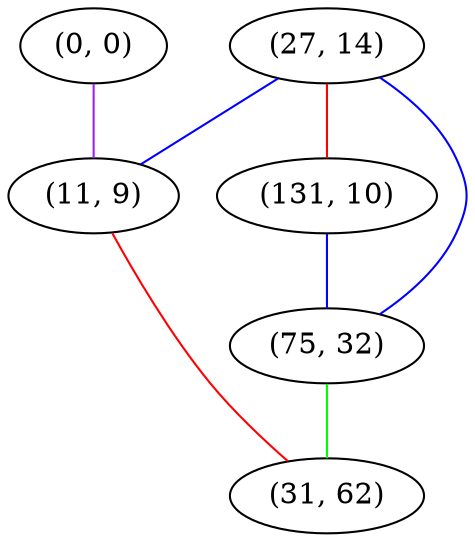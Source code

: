 graph "" {
"(0, 0)";
"(27, 14)";
"(131, 10)";
"(11, 9)";
"(75, 32)";
"(31, 62)";
"(0, 0)" -- "(11, 9)"  [color=purple, key=0, weight=4];
"(27, 14)" -- "(75, 32)"  [color=blue, key=0, weight=3];
"(27, 14)" -- "(131, 10)"  [color=red, key=0, weight=1];
"(27, 14)" -- "(11, 9)"  [color=blue, key=0, weight=3];
"(131, 10)" -- "(75, 32)"  [color=blue, key=0, weight=3];
"(11, 9)" -- "(31, 62)"  [color=red, key=0, weight=1];
"(75, 32)" -- "(31, 62)"  [color=green, key=0, weight=2];
}
